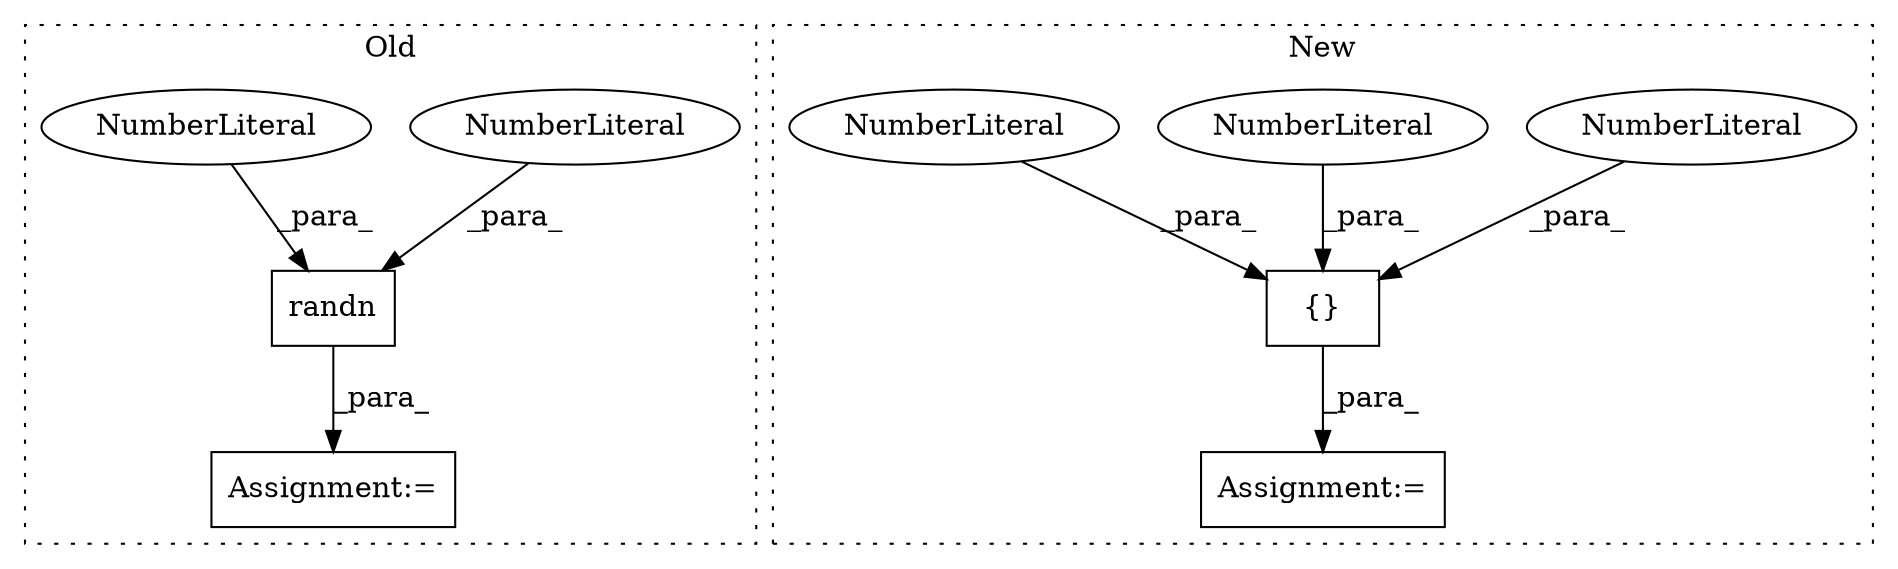digraph G {
subgraph cluster0 {
1 [label="randn" a="32" s="2302,2315" l="6,1" shape="box"];
4 [label="Assignment:=" a="7" s="2295" l="1" shape="box"];
5 [label="NumberLiteral" a="34" s="2314" l="1" shape="ellipse"];
6 [label="NumberLiteral" a="34" s="2308" l="1" shape="ellipse"];
label = "Old";
style="dotted";
}
subgraph cluster1 {
2 [label="{}" a="4" s="2569,2579" l="1,1" shape="box"];
3 [label="Assignment:=" a="7" s="2486" l="1" shape="box"];
7 [label="NumberLiteral" a="34" s="2572" l="3" shape="ellipse"];
8 [label="NumberLiteral" a="34" s="2576" l="1" shape="ellipse"];
9 [label="NumberLiteral" a="34" s="2570" l="1" shape="ellipse"];
label = "New";
style="dotted";
}
1 -> 4 [label="_para_"];
2 -> 3 [label="_para_"];
5 -> 1 [label="_para_"];
6 -> 1 [label="_para_"];
7 -> 2 [label="_para_"];
8 -> 2 [label="_para_"];
9 -> 2 [label="_para_"];
}